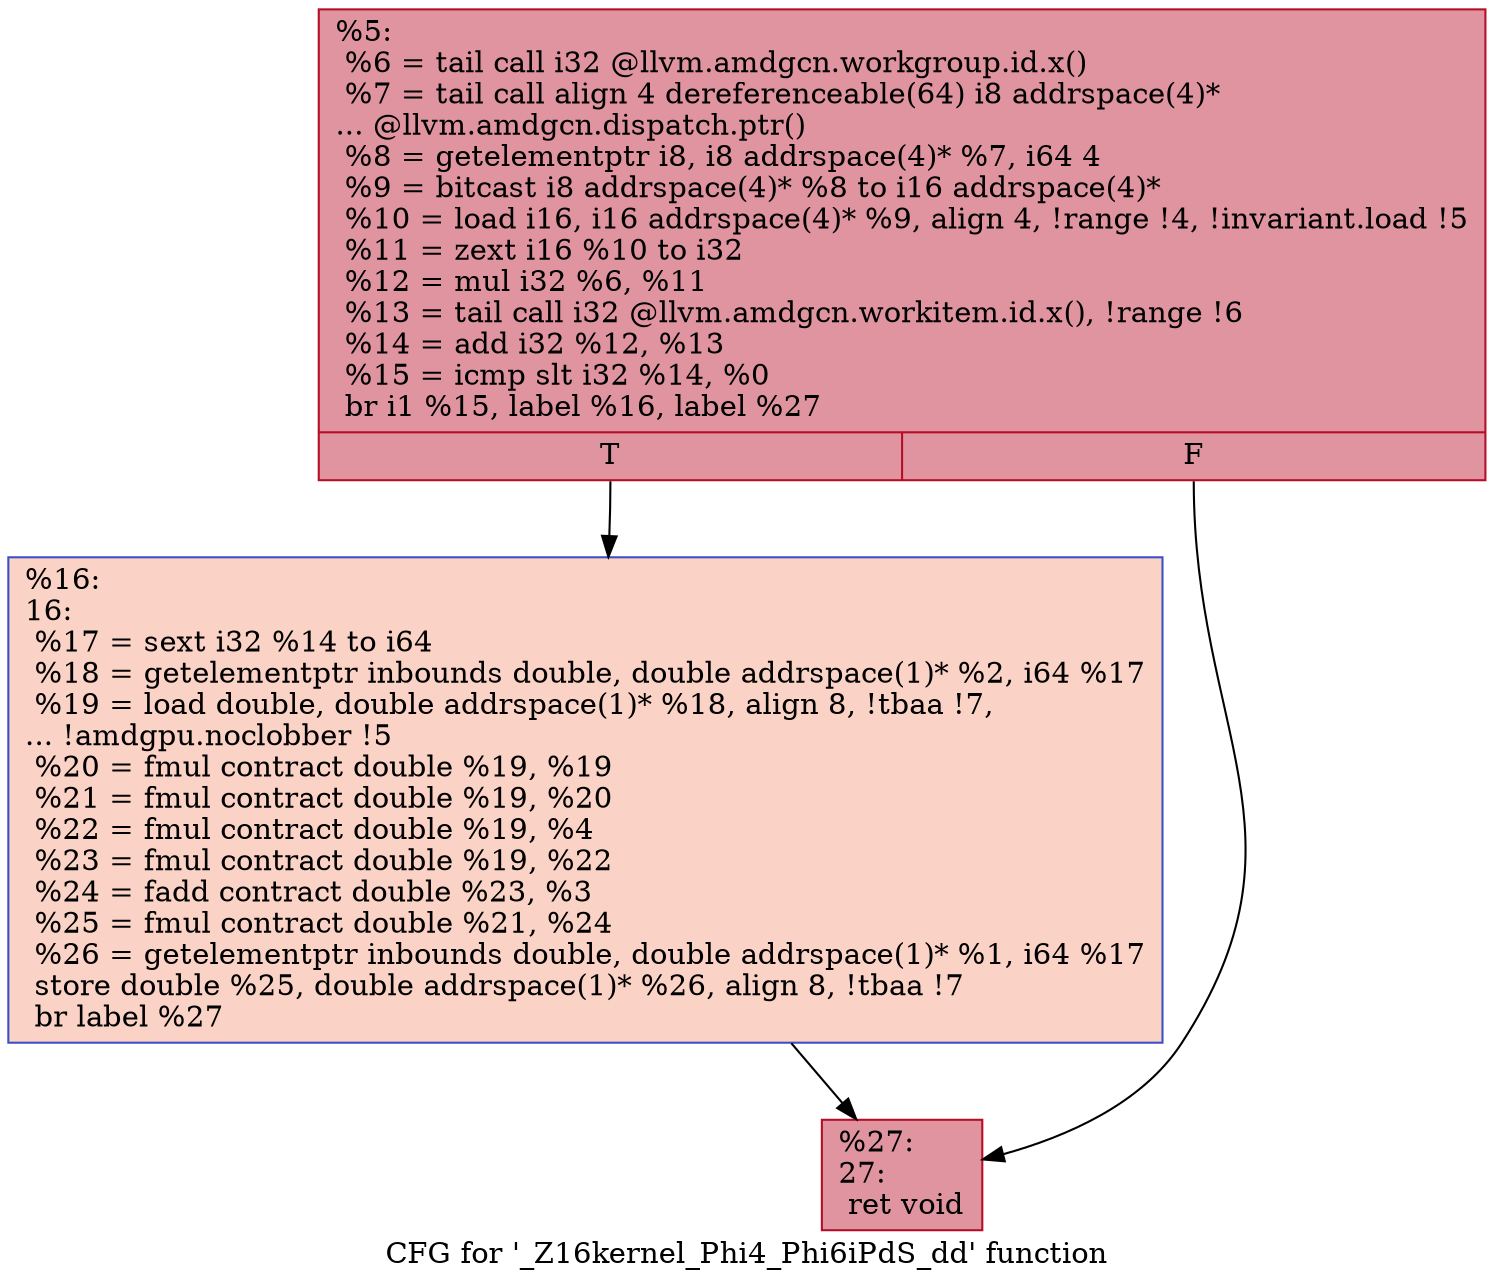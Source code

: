 digraph "CFG for '_Z16kernel_Phi4_Phi6iPdS_dd' function" {
	label="CFG for '_Z16kernel_Phi4_Phi6iPdS_dd' function";

	Node0x54a21c0 [shape=record,color="#b70d28ff", style=filled, fillcolor="#b70d2870",label="{%5:\l  %6 = tail call i32 @llvm.amdgcn.workgroup.id.x()\l  %7 = tail call align 4 dereferenceable(64) i8 addrspace(4)*\l... @llvm.amdgcn.dispatch.ptr()\l  %8 = getelementptr i8, i8 addrspace(4)* %7, i64 4\l  %9 = bitcast i8 addrspace(4)* %8 to i16 addrspace(4)*\l  %10 = load i16, i16 addrspace(4)* %9, align 4, !range !4, !invariant.load !5\l  %11 = zext i16 %10 to i32\l  %12 = mul i32 %6, %11\l  %13 = tail call i32 @llvm.amdgcn.workitem.id.x(), !range !6\l  %14 = add i32 %12, %13\l  %15 = icmp slt i32 %14, %0\l  br i1 %15, label %16, label %27\l|{<s0>T|<s1>F}}"];
	Node0x54a21c0:s0 -> Node0x54a4080;
	Node0x54a21c0:s1 -> Node0x54a4110;
	Node0x54a4080 [shape=record,color="#3d50c3ff", style=filled, fillcolor="#f59c7d70",label="{%16:\l16:                                               \l  %17 = sext i32 %14 to i64\l  %18 = getelementptr inbounds double, double addrspace(1)* %2, i64 %17\l  %19 = load double, double addrspace(1)* %18, align 8, !tbaa !7,\l... !amdgpu.noclobber !5\l  %20 = fmul contract double %19, %19\l  %21 = fmul contract double %19, %20\l  %22 = fmul contract double %19, %4\l  %23 = fmul contract double %19, %22\l  %24 = fadd contract double %23, %3\l  %25 = fmul contract double %21, %24\l  %26 = getelementptr inbounds double, double addrspace(1)* %1, i64 %17\l  store double %25, double addrspace(1)* %26, align 8, !tbaa !7\l  br label %27\l}"];
	Node0x54a4080 -> Node0x54a4110;
	Node0x54a4110 [shape=record,color="#b70d28ff", style=filled, fillcolor="#b70d2870",label="{%27:\l27:                                               \l  ret void\l}"];
}
